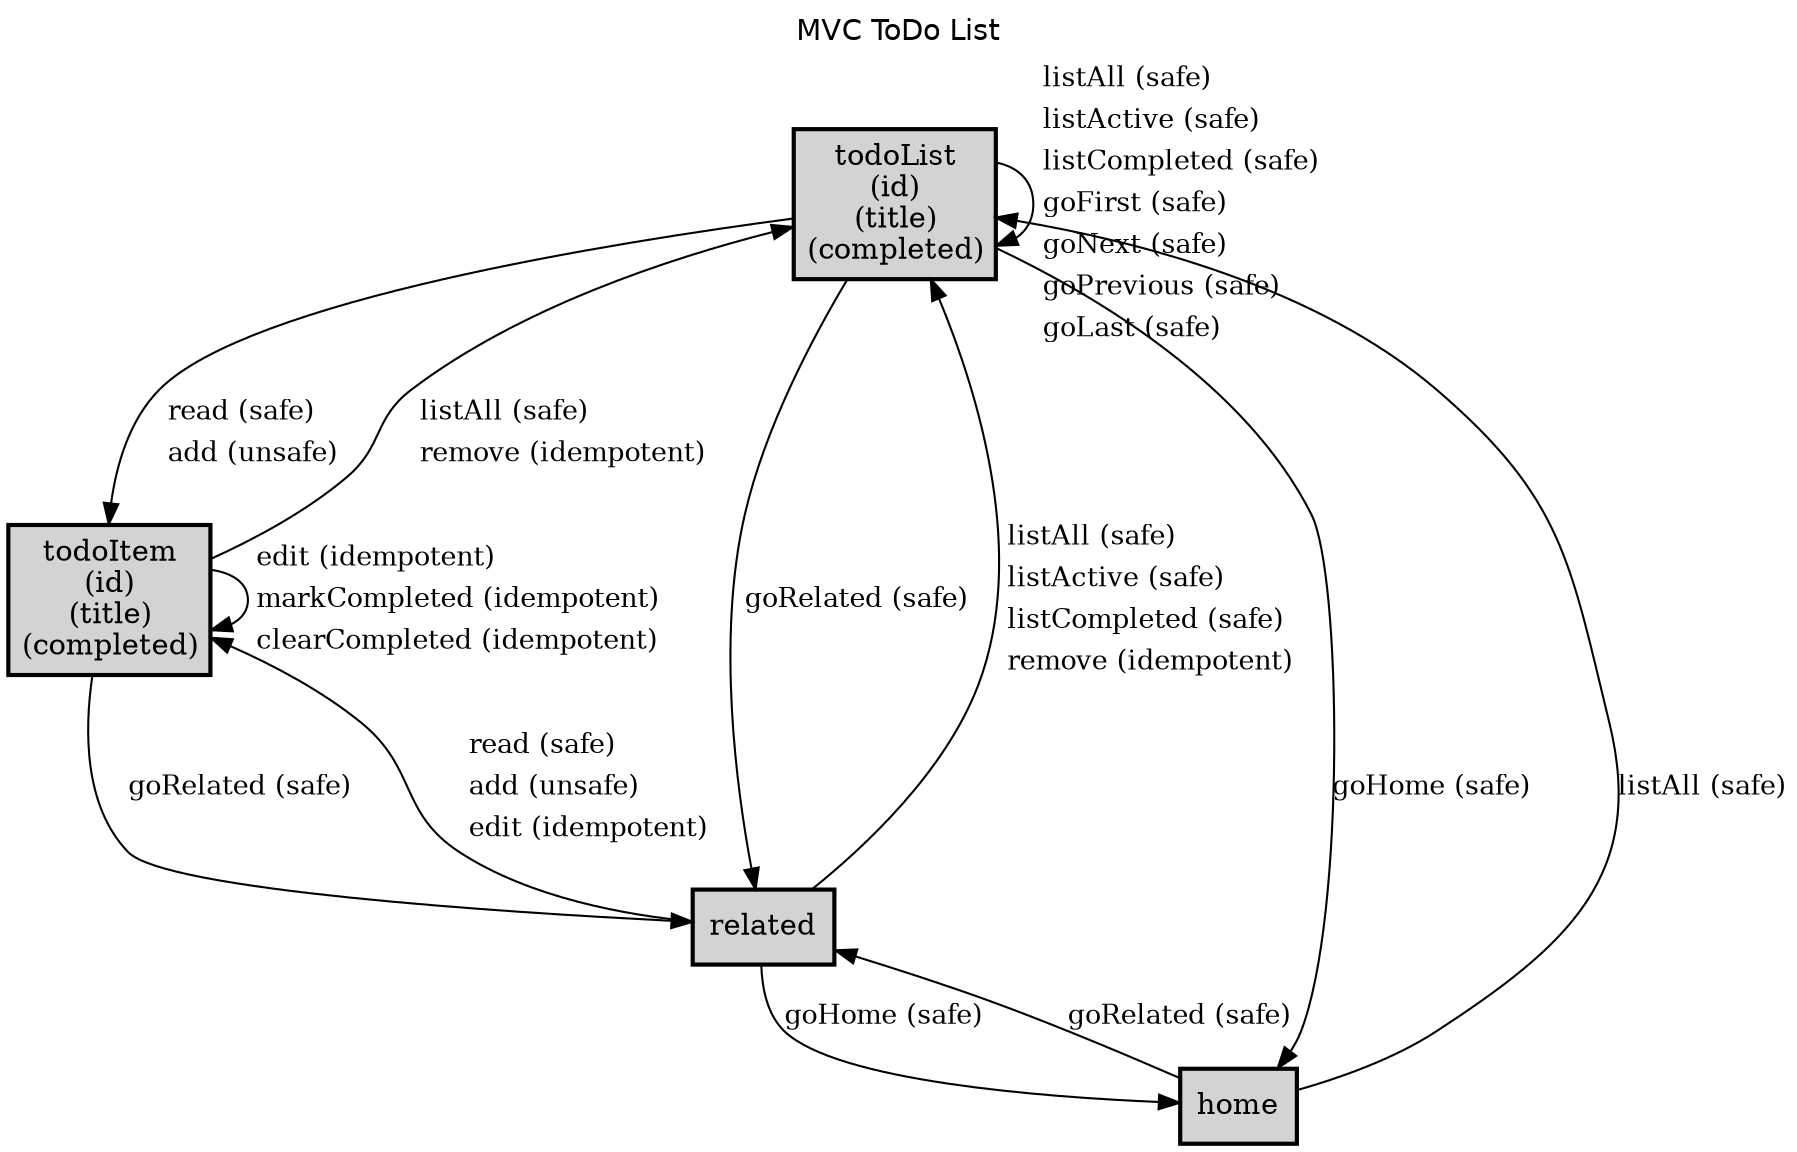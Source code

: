 digraph application_state_diagram {
  graph [
    labelloc="t";
    fontname="Helvetica"
    label="MVC ToDo List";
    URL="index.html" target="_parent"
  ];
  node [shape = box, style = "bold,filled" fillcolor="lightgray"];

    todoList [margin=0.02, label=<<table cellspacing="0" cellpadding="5" border="0"><tr><td>todoList<br />(id)<br />(title)<br />(completed)<br /></td></tr></table>>,shape=box URL="docs/semantic.todoList.html" target="_parent"]
    todoItem [margin=0.02, label=<<table cellspacing="0" cellpadding="5" border="0"><tr><td>todoItem<br />(id)<br />(title)<br />(completed)<br /></td></tr></table>>,shape=box URL="docs/semantic.todoItem.html" target="_parent"]

    home -> todoList [label = "listAll (safe)" URL="docs/safe.listAll.html" target="_parent" fontsize=13];
    home -> related [label = "goRelated (safe)" URL="docs/safe.goRelated.html" target="_parent" fontsize=13];
    related -> home [label = "goHome (safe)" URL="docs/safe.goHome.html" target="_parent" fontsize=13];
    related -> todoList [label=<<table  border="0"><tr><td align="left" href="docs/safe.listAll.html">listAll (safe)</td></tr><tr><td align="left" href="docs/safe.listActive.html">listActive (safe)</td></tr><tr><td align="left" href="docs/safe.listCompleted.html">listCompleted (safe)</td></tr><tr><td align="left" href="docs/idempotent.remove.html">remove (idempotent)</td></tr></table>> fontsize=13];
    related -> todoItem [label=<<table  border="0"><tr><td align="left" href="docs/safe.read.html">read (safe)</td></tr><tr><td align="left" href="docs/unsafe.add.html">add (unsafe)</td></tr><tr><td align="left" href="docs/idempotent.edit.html">edit (idempotent)</td></tr></table>> fontsize=13];
    todoList -> todoItem [label=<<table  border="0"><tr><td align="left" href="docs/safe.read.html">read (safe)</td></tr><tr><td align="left" href="docs/unsafe.add.html">add (unsafe)</td></tr></table>> fontsize=13];
    todoList -> todoList [label=<<table  border="0"><tr><td align="left" href="docs/safe.listAll.html">listAll (safe)</td></tr><tr><td align="left" href="docs/safe.listActive.html">listActive (safe)</td></tr><tr><td align="left" href="docs/safe.listCompleted.html">listCompleted (safe)</td></tr><tr><td align="left" href="docs/safe.goFirst.html">goFirst (safe)</td></tr><tr><td align="left" href="docs/safe.goNext.html">goNext (safe)</td></tr><tr><td align="left" href="docs/safe.goPrevious.html">goPrevious (safe)</td></tr><tr><td align="left" href="docs/safe.goLast.html">goLast (safe)</td></tr></table>> fontsize=13];
    todoList -> home [label = "goHome (safe)" URL="docs/safe.goHome.html" target="_parent" fontsize=13];
    todoList -> related [label = "goRelated (safe)" URL="docs/safe.goRelated.html" target="_parent" fontsize=13];
    todoItem -> todoList [label=<<table  border="0"><tr><td align="left" href="docs/safe.listAll.html">listAll (safe)</td></tr><tr><td align="left" href="docs/idempotent.remove.html">remove (idempotent)</td></tr></table>> fontsize=13];
    todoItem -> todoItem [label=<<table  border="0"><tr><td align="left" href="docs/idempotent.edit.html">edit (idempotent)</td></tr><tr><td align="left" href="docs/idempotent.markCompleted.html">markCompleted (idempotent)</td></tr><tr><td align="left" href="docs/idempotent.clearCompleted.html">clearCompleted (idempotent)</td></tr></table>> fontsize=13];
    todoItem -> related [label = "goRelated (safe)" URL="docs/safe.goRelated.html" target="_parent" fontsize=13];

    home [URL="docs/semantic.home.html" target="_parent"]
    related [URL="docs/semantic.related.html" target="_parent"]

}
